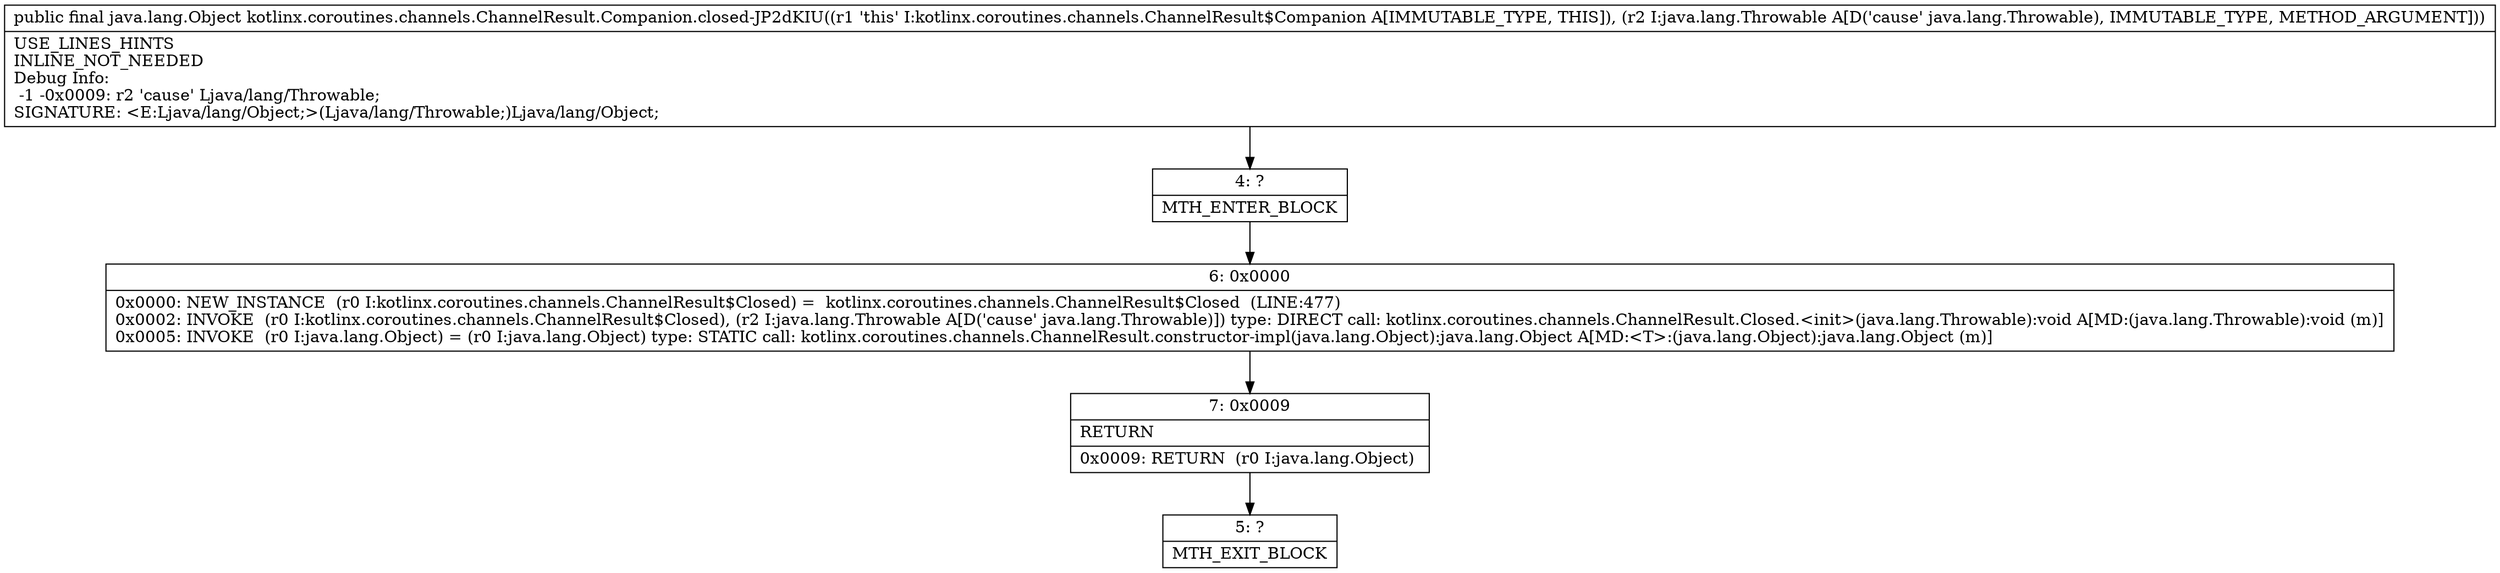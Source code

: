 digraph "CFG forkotlinx.coroutines.channels.ChannelResult.Companion.closed\-JP2dKIU(Ljava\/lang\/Throwable;)Ljava\/lang\/Object;" {
Node_4 [shape=record,label="{4\:\ ?|MTH_ENTER_BLOCK\l}"];
Node_6 [shape=record,label="{6\:\ 0x0000|0x0000: NEW_INSTANCE  (r0 I:kotlinx.coroutines.channels.ChannelResult$Closed) =  kotlinx.coroutines.channels.ChannelResult$Closed  (LINE:477)\l0x0002: INVOKE  (r0 I:kotlinx.coroutines.channels.ChannelResult$Closed), (r2 I:java.lang.Throwable A[D('cause' java.lang.Throwable)]) type: DIRECT call: kotlinx.coroutines.channels.ChannelResult.Closed.\<init\>(java.lang.Throwable):void A[MD:(java.lang.Throwable):void (m)]\l0x0005: INVOKE  (r0 I:java.lang.Object) = (r0 I:java.lang.Object) type: STATIC call: kotlinx.coroutines.channels.ChannelResult.constructor\-impl(java.lang.Object):java.lang.Object A[MD:\<T\>:(java.lang.Object):java.lang.Object (m)]\l}"];
Node_7 [shape=record,label="{7\:\ 0x0009|RETURN\l|0x0009: RETURN  (r0 I:java.lang.Object) \l}"];
Node_5 [shape=record,label="{5\:\ ?|MTH_EXIT_BLOCK\l}"];
MethodNode[shape=record,label="{public final java.lang.Object kotlinx.coroutines.channels.ChannelResult.Companion.closed\-JP2dKIU((r1 'this' I:kotlinx.coroutines.channels.ChannelResult$Companion A[IMMUTABLE_TYPE, THIS]), (r2 I:java.lang.Throwable A[D('cause' java.lang.Throwable), IMMUTABLE_TYPE, METHOD_ARGUMENT]))  | USE_LINES_HINTS\lINLINE_NOT_NEEDED\lDebug Info:\l  \-1 \-0x0009: r2 'cause' Ljava\/lang\/Throwable;\lSIGNATURE: \<E:Ljava\/lang\/Object;\>(Ljava\/lang\/Throwable;)Ljava\/lang\/Object;\l}"];
MethodNode -> Node_4;Node_4 -> Node_6;
Node_6 -> Node_7;
Node_7 -> Node_5;
}


